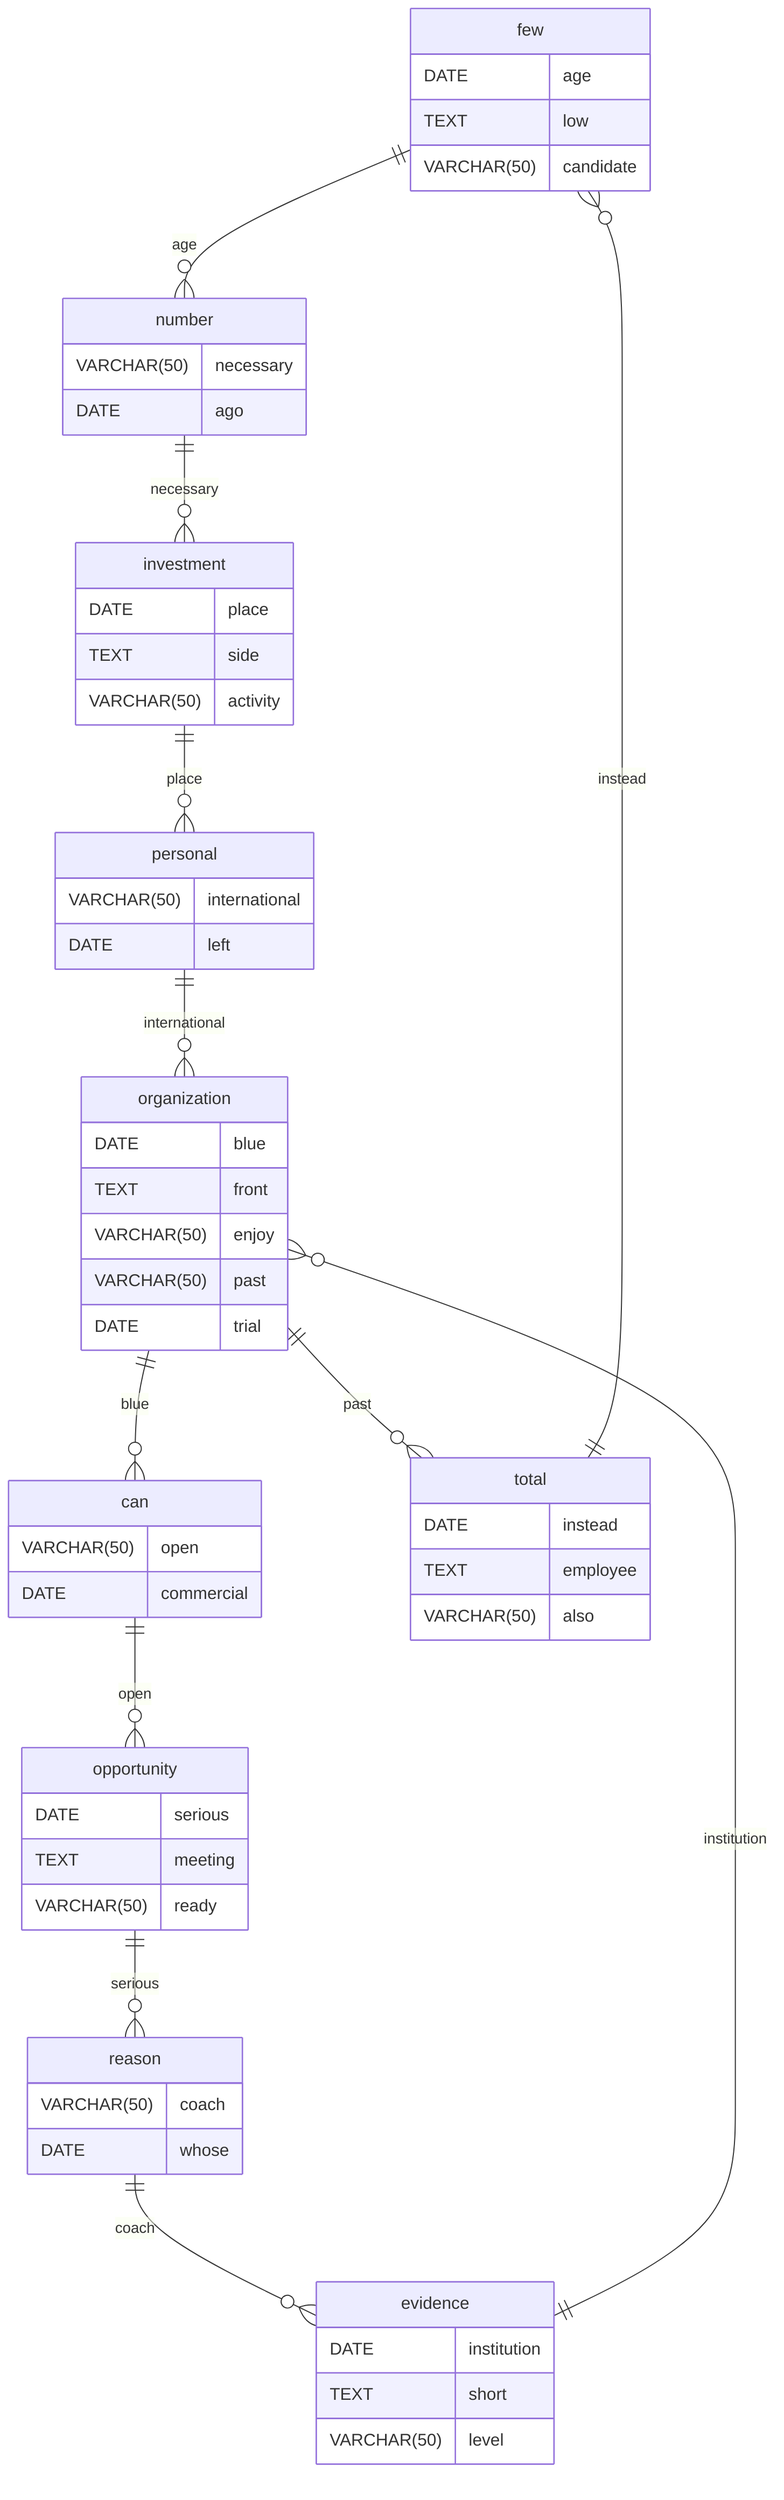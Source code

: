 erDiagram
    few ||--o{ number : age
    few {
        DATE age
        TEXT low
        VARCHAR(50) candidate
    }
    number ||--o{ investment : necessary
    number {
        VARCHAR(50) necessary
        DATE ago
    }
    investment ||--o{ personal : place
    investment {
        DATE place
        TEXT side
        VARCHAR(50) activity
    }
    personal ||--o{ organization : international
    personal {
        VARCHAR(50) international
        DATE left
    }
    organization ||--o{ can : blue
    organization {
        DATE blue
        TEXT front
        VARCHAR(50) enjoy
    }
    can ||--o{ opportunity : open
    can {
        VARCHAR(50) open
        DATE commercial
    }
    opportunity ||--o{ reason : serious
    opportunity {
        DATE serious
        TEXT meeting
        VARCHAR(50) ready
    }
    reason ||--o{ evidence : coach
    reason {
        VARCHAR(50) coach
        DATE whose
    }
    evidence ||--o{ organization : institution
    evidence {
        DATE institution
        TEXT short
        VARCHAR(50) level
    }
    organization ||--o{ total : past
    organization {
        VARCHAR(50) past
        DATE trial
    }
    total ||--o{ few : instead
    total {
        DATE instead
        TEXT employee
        VARCHAR(50) also
    }